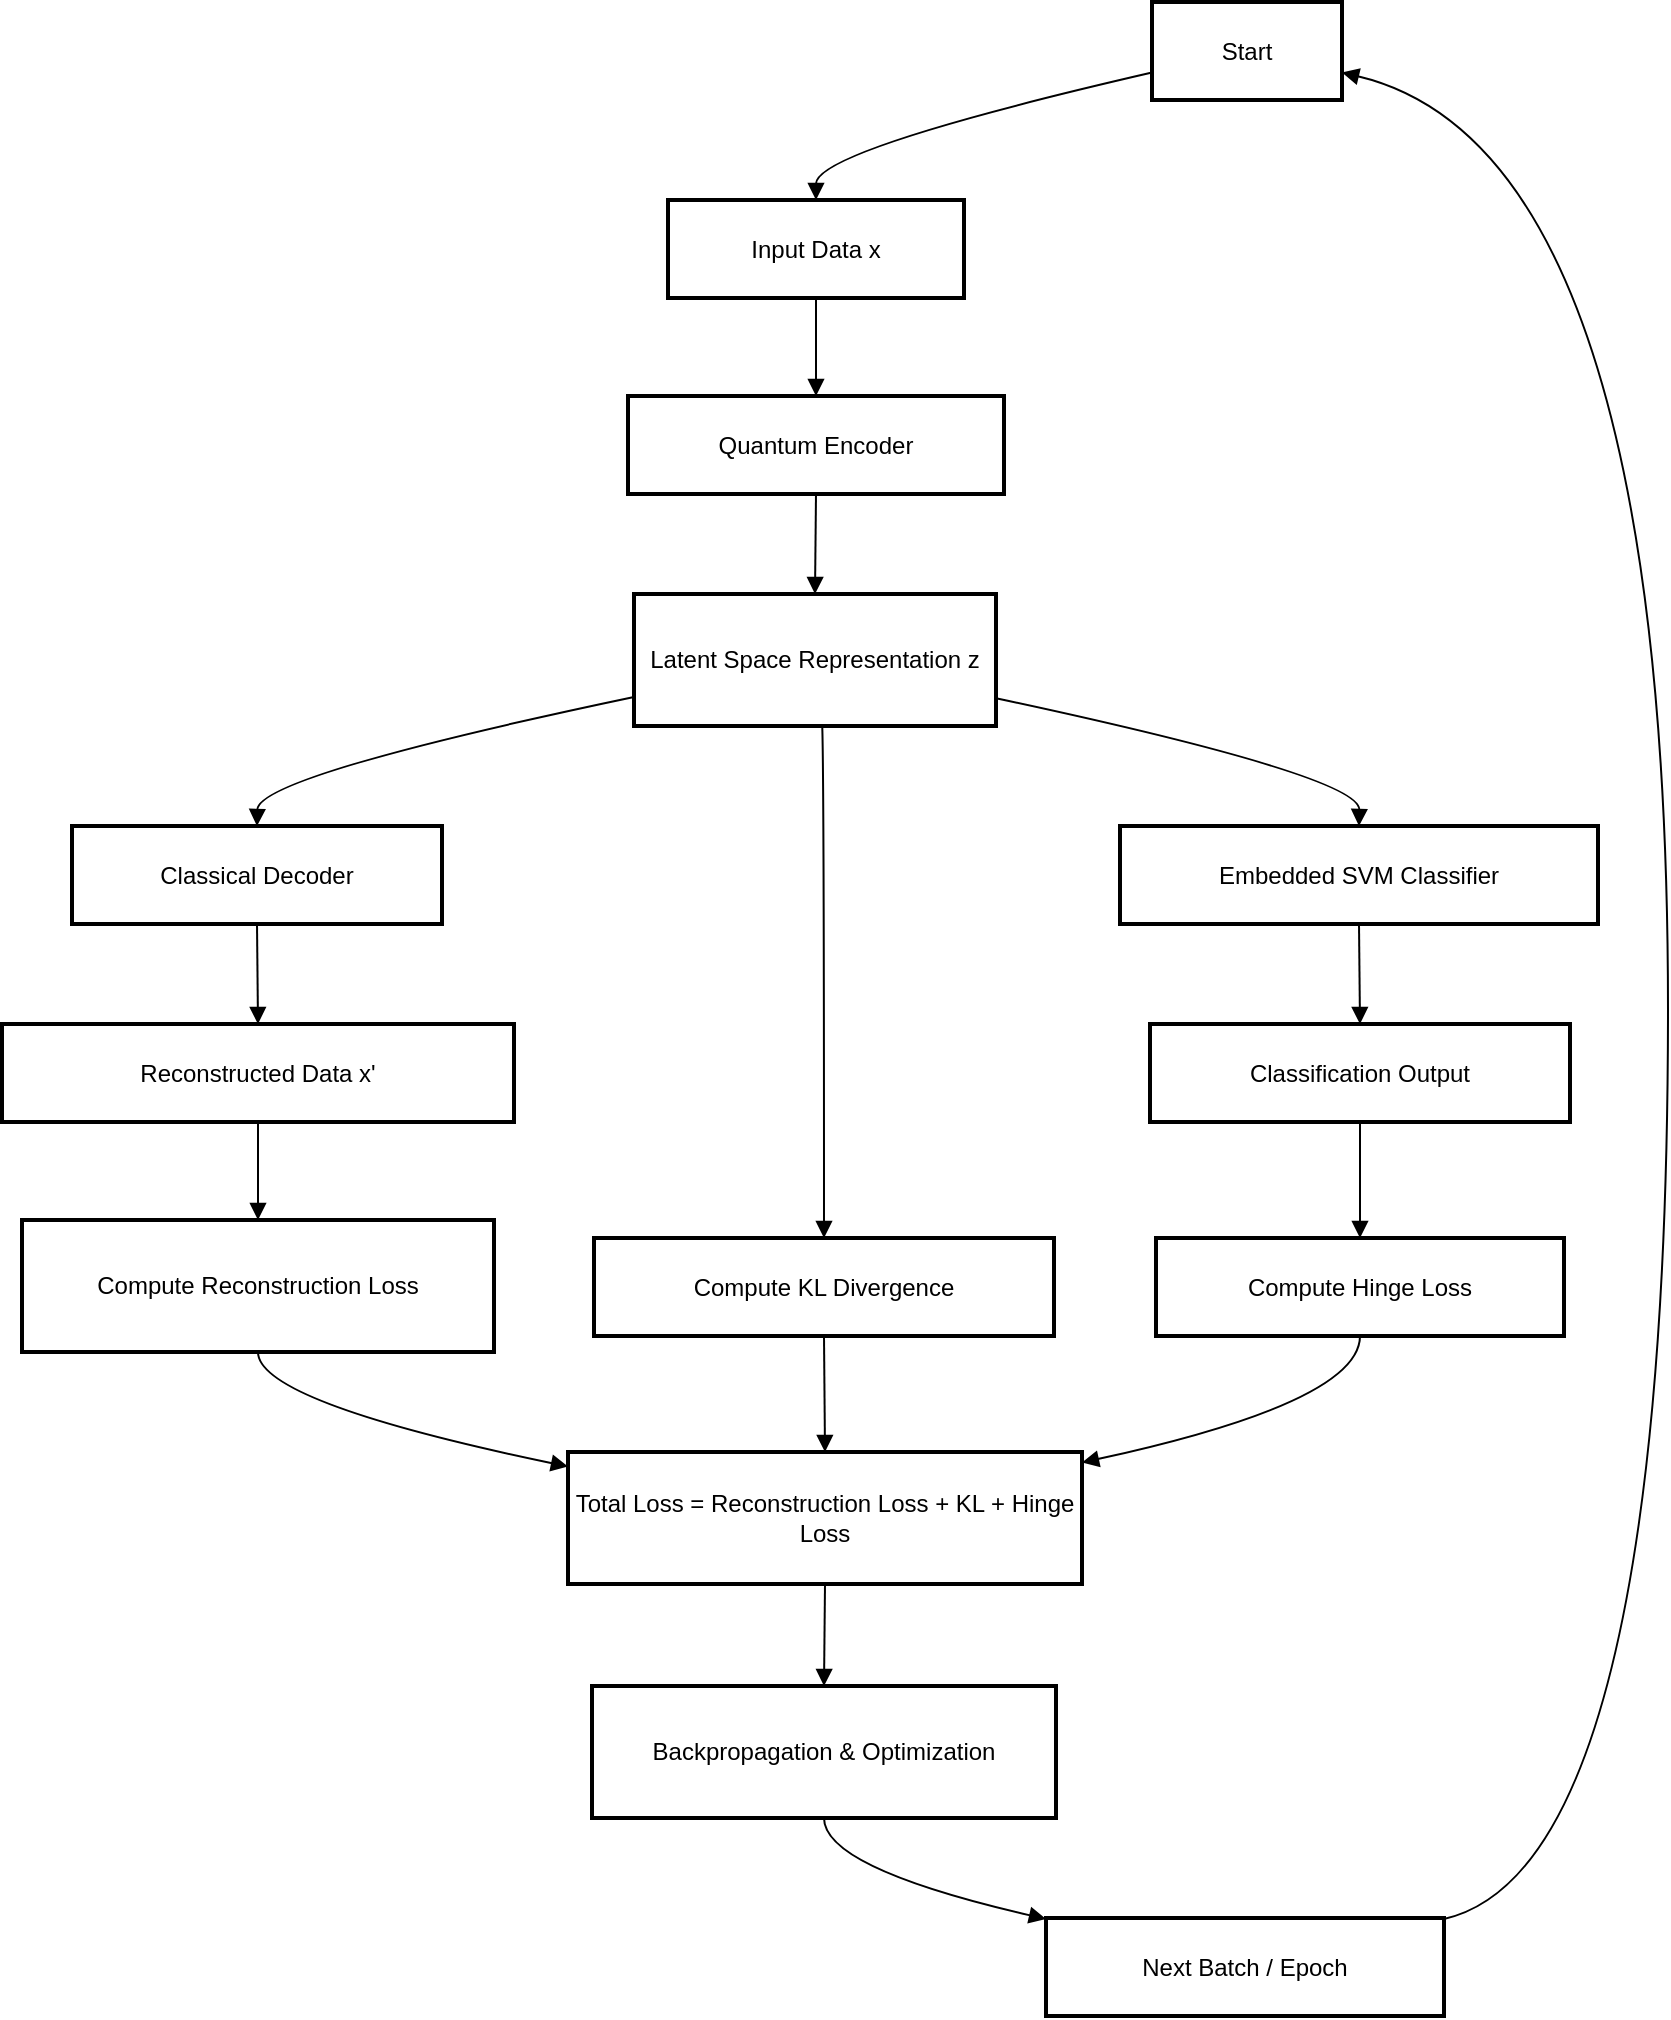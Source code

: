 <mxfile version="24.7.14">
  <diagram name="Page-1" id="neECc9As55N4GsjoR-x9">
    <mxGraphModel dx="1677" dy="785" grid="1" gridSize="10" guides="1" tooltips="1" connect="1" arrows="1" fold="1" page="1" pageScale="1" pageWidth="850" pageHeight="1100" math="0" shadow="0">
      <root>
        <mxCell id="0" />
        <mxCell id="1" parent="0" />
        <mxCell id="3vhpIhm869JW1UPPYlDq-54" value="Start" style="whiteSpace=wrap;strokeWidth=2;" vertex="1" parent="1">
          <mxGeometry x="595" y="20" width="95" height="49" as="geometry" />
        </mxCell>
        <mxCell id="3vhpIhm869JW1UPPYlDq-55" value="Input Data x" style="whiteSpace=wrap;strokeWidth=2;" vertex="1" parent="1">
          <mxGeometry x="353" y="119" width="148" height="49" as="geometry" />
        </mxCell>
        <mxCell id="3vhpIhm869JW1UPPYlDq-56" value="Quantum Encoder" style="whiteSpace=wrap;strokeWidth=2;" vertex="1" parent="1">
          <mxGeometry x="333" y="217" width="188" height="49" as="geometry" />
        </mxCell>
        <mxCell id="3vhpIhm869JW1UPPYlDq-57" value="Latent Space Representation z" style="whiteSpace=wrap;strokeWidth=2;" vertex="1" parent="1">
          <mxGeometry x="336" y="316" width="181" height="66" as="geometry" />
        </mxCell>
        <mxCell id="3vhpIhm869JW1UPPYlDq-58" value="Classical Decoder" style="whiteSpace=wrap;strokeWidth=2;" vertex="1" parent="1">
          <mxGeometry x="55" y="432" width="185" height="49" as="geometry" />
        </mxCell>
        <mxCell id="3vhpIhm869JW1UPPYlDq-59" value="Reconstructed Data x&#39;" style="whiteSpace=wrap;strokeWidth=2;" vertex="1" parent="1">
          <mxGeometry x="20" y="531" width="256" height="49" as="geometry" />
        </mxCell>
        <mxCell id="3vhpIhm869JW1UPPYlDq-60" value="Embedded SVM Classifier" style="whiteSpace=wrap;strokeWidth=2;" vertex="1" parent="1">
          <mxGeometry x="579" y="432" width="239" height="49" as="geometry" />
        </mxCell>
        <mxCell id="3vhpIhm869JW1UPPYlDq-61" value="Classification Output" style="whiteSpace=wrap;strokeWidth=2;" vertex="1" parent="1">
          <mxGeometry x="594" y="531" width="210" height="49" as="geometry" />
        </mxCell>
        <mxCell id="3vhpIhm869JW1UPPYlDq-62" value="Compute Reconstruction Loss" style="whiteSpace=wrap;strokeWidth=2;" vertex="1" parent="1">
          <mxGeometry x="30" y="629" width="236" height="66" as="geometry" />
        </mxCell>
        <mxCell id="3vhpIhm869JW1UPPYlDq-63" value="Compute KL Divergence" style="whiteSpace=wrap;strokeWidth=2;" vertex="1" parent="1">
          <mxGeometry x="316" y="638" width="230" height="49" as="geometry" />
        </mxCell>
        <mxCell id="3vhpIhm869JW1UPPYlDq-64" value="Compute Hinge Loss" style="whiteSpace=wrap;strokeWidth=2;" vertex="1" parent="1">
          <mxGeometry x="597" y="638" width="204" height="49" as="geometry" />
        </mxCell>
        <mxCell id="3vhpIhm869JW1UPPYlDq-65" value="Total Loss = Reconstruction Loss + KL + Hinge Loss" style="whiteSpace=wrap;strokeWidth=2;" vertex="1" parent="1">
          <mxGeometry x="303" y="745" width="257" height="66" as="geometry" />
        </mxCell>
        <mxCell id="3vhpIhm869JW1UPPYlDq-66" value="Backpropagation &amp; Optimization" style="whiteSpace=wrap;strokeWidth=2;" vertex="1" parent="1">
          <mxGeometry x="315" y="862" width="232" height="66" as="geometry" />
        </mxCell>
        <mxCell id="3vhpIhm869JW1UPPYlDq-67" value="Next Batch / Epoch" style="whiteSpace=wrap;strokeWidth=2;" vertex="1" parent="1">
          <mxGeometry x="542" y="978" width="199" height="49" as="geometry" />
        </mxCell>
        <mxCell id="3vhpIhm869JW1UPPYlDq-68" value="" style="curved=1;startArrow=none;endArrow=block;exitX=0;exitY=0.72;entryX=0.5;entryY=-0.01;rounded=0;" edge="1" parent="1" source="3vhpIhm869JW1UPPYlDq-54" target="3vhpIhm869JW1UPPYlDq-55">
          <mxGeometry relative="1" as="geometry">
            <Array as="points">
              <mxPoint x="427" y="94" />
            </Array>
          </mxGeometry>
        </mxCell>
        <mxCell id="3vhpIhm869JW1UPPYlDq-69" value="" style="curved=1;startArrow=none;endArrow=block;exitX=0.5;exitY=0.98;entryX=0.5;entryY=0;rounded=0;" edge="1" parent="1" source="3vhpIhm869JW1UPPYlDq-55" target="3vhpIhm869JW1UPPYlDq-56">
          <mxGeometry relative="1" as="geometry">
            <Array as="points" />
          </mxGeometry>
        </mxCell>
        <mxCell id="3vhpIhm869JW1UPPYlDq-70" value="" style="curved=1;startArrow=none;endArrow=block;exitX=0.5;exitY=1;entryX=0.5;entryY=0;rounded=0;" edge="1" parent="1" source="3vhpIhm869JW1UPPYlDq-56" target="3vhpIhm869JW1UPPYlDq-57">
          <mxGeometry relative="1" as="geometry">
            <Array as="points" />
          </mxGeometry>
        </mxCell>
        <mxCell id="3vhpIhm869JW1UPPYlDq-71" value="" style="curved=1;startArrow=none;endArrow=block;exitX=0;exitY=0.78;entryX=0.5;entryY=0;rounded=0;" edge="1" parent="1" source="3vhpIhm869JW1UPPYlDq-57" target="3vhpIhm869JW1UPPYlDq-58">
          <mxGeometry relative="1" as="geometry">
            <Array as="points">
              <mxPoint x="148" y="407" />
            </Array>
          </mxGeometry>
        </mxCell>
        <mxCell id="3vhpIhm869JW1UPPYlDq-72" value="" style="curved=1;startArrow=none;endArrow=block;exitX=0.5;exitY=0.99;entryX=0.5;entryY=-0.01;rounded=0;" edge="1" parent="1" source="3vhpIhm869JW1UPPYlDq-58" target="3vhpIhm869JW1UPPYlDq-59">
          <mxGeometry relative="1" as="geometry">
            <Array as="points" />
          </mxGeometry>
        </mxCell>
        <mxCell id="3vhpIhm869JW1UPPYlDq-73" value="" style="curved=1;startArrow=none;endArrow=block;exitX=1;exitY=0.79;entryX=0.5;entryY=0;rounded=0;" edge="1" parent="1" source="3vhpIhm869JW1UPPYlDq-57" target="3vhpIhm869JW1UPPYlDq-60">
          <mxGeometry relative="1" as="geometry">
            <Array as="points">
              <mxPoint x="699" y="407" />
            </Array>
          </mxGeometry>
        </mxCell>
        <mxCell id="3vhpIhm869JW1UPPYlDq-74" value="" style="curved=1;startArrow=none;endArrow=block;exitX=0.5;exitY=0.99;entryX=0.5;entryY=-0.01;rounded=0;" edge="1" parent="1" source="3vhpIhm869JW1UPPYlDq-60" target="3vhpIhm869JW1UPPYlDq-61">
          <mxGeometry relative="1" as="geometry">
            <Array as="points" />
          </mxGeometry>
        </mxCell>
        <mxCell id="3vhpIhm869JW1UPPYlDq-75" value="" style="curved=1;startArrow=none;endArrow=block;exitX=0.5;exitY=0.98;entryX=0.5;entryY=0;rounded=0;" edge="1" parent="1" source="3vhpIhm869JW1UPPYlDq-59" target="3vhpIhm869JW1UPPYlDq-62">
          <mxGeometry relative="1" as="geometry">
            <Array as="points" />
          </mxGeometry>
        </mxCell>
        <mxCell id="3vhpIhm869JW1UPPYlDq-76" value="" style="curved=1;startArrow=none;endArrow=block;exitX=0.52;exitY=1;entryX=0.5;entryY=0;rounded=0;" edge="1" parent="1" source="3vhpIhm869JW1UPPYlDq-57" target="3vhpIhm869JW1UPPYlDq-63">
          <mxGeometry relative="1" as="geometry">
            <Array as="points">
              <mxPoint x="431" y="407" />
            </Array>
          </mxGeometry>
        </mxCell>
        <mxCell id="3vhpIhm869JW1UPPYlDq-77" value="" style="curved=1;startArrow=none;endArrow=block;exitX=0.5;exitY=0.98;entryX=0.5;entryY=0;rounded=0;" edge="1" parent="1" source="3vhpIhm869JW1UPPYlDq-61" target="3vhpIhm869JW1UPPYlDq-64">
          <mxGeometry relative="1" as="geometry">
            <Array as="points" />
          </mxGeometry>
        </mxCell>
        <mxCell id="3vhpIhm869JW1UPPYlDq-78" value="" style="curved=1;startArrow=none;endArrow=block;exitX=0.5;exitY=1.01;entryX=0;entryY=0.11;rounded=0;" edge="1" parent="1" source="3vhpIhm869JW1UPPYlDq-62" target="3vhpIhm869JW1UPPYlDq-65">
          <mxGeometry relative="1" as="geometry">
            <Array as="points">
              <mxPoint x="148" y="720" />
            </Array>
          </mxGeometry>
        </mxCell>
        <mxCell id="3vhpIhm869JW1UPPYlDq-79" value="" style="curved=1;startArrow=none;endArrow=block;exitX=0.5;exitY=0.99;entryX=0.5;entryY=0.01;rounded=0;" edge="1" parent="1" source="3vhpIhm869JW1UPPYlDq-63" target="3vhpIhm869JW1UPPYlDq-65">
          <mxGeometry relative="1" as="geometry">
            <Array as="points" />
          </mxGeometry>
        </mxCell>
        <mxCell id="3vhpIhm869JW1UPPYlDq-80" value="" style="curved=1;startArrow=none;endArrow=block;exitX=0.5;exitY=0.99;entryX=1;entryY=0.08;rounded=0;" edge="1" parent="1" source="3vhpIhm869JW1UPPYlDq-64" target="3vhpIhm869JW1UPPYlDq-65">
          <mxGeometry relative="1" as="geometry">
            <Array as="points">
              <mxPoint x="699" y="720" />
            </Array>
          </mxGeometry>
        </mxCell>
        <mxCell id="3vhpIhm869JW1UPPYlDq-81" value="" style="curved=1;startArrow=none;endArrow=block;exitX=0.5;exitY=1.01;entryX=0.5;entryY=-0.01;rounded=0;" edge="1" parent="1" source="3vhpIhm869JW1UPPYlDq-65" target="3vhpIhm869JW1UPPYlDq-66">
          <mxGeometry relative="1" as="geometry">
            <Array as="points" />
          </mxGeometry>
        </mxCell>
        <mxCell id="3vhpIhm869JW1UPPYlDq-82" value="" style="curved=1;startArrow=none;endArrow=block;exitX=0.5;exitY=1;entryX=0;entryY=0.01;rounded=0;" edge="1" parent="1" source="3vhpIhm869JW1UPPYlDq-66" target="3vhpIhm869JW1UPPYlDq-67">
          <mxGeometry relative="1" as="geometry">
            <Array as="points">
              <mxPoint x="431" y="953" />
            </Array>
          </mxGeometry>
        </mxCell>
        <mxCell id="3vhpIhm869JW1UPPYlDq-83" value="" style="curved=1;startArrow=none;endArrow=block;exitX=1;exitY=0.01;entryX=1;entryY=0.72;rounded=0;" edge="1" parent="1" source="3vhpIhm869JW1UPPYlDq-67" target="3vhpIhm869JW1UPPYlDq-54">
          <mxGeometry relative="1" as="geometry">
            <Array as="points">
              <mxPoint x="853" y="953" />
              <mxPoint x="853" y="94" />
            </Array>
          </mxGeometry>
        </mxCell>
      </root>
    </mxGraphModel>
  </diagram>
</mxfile>
